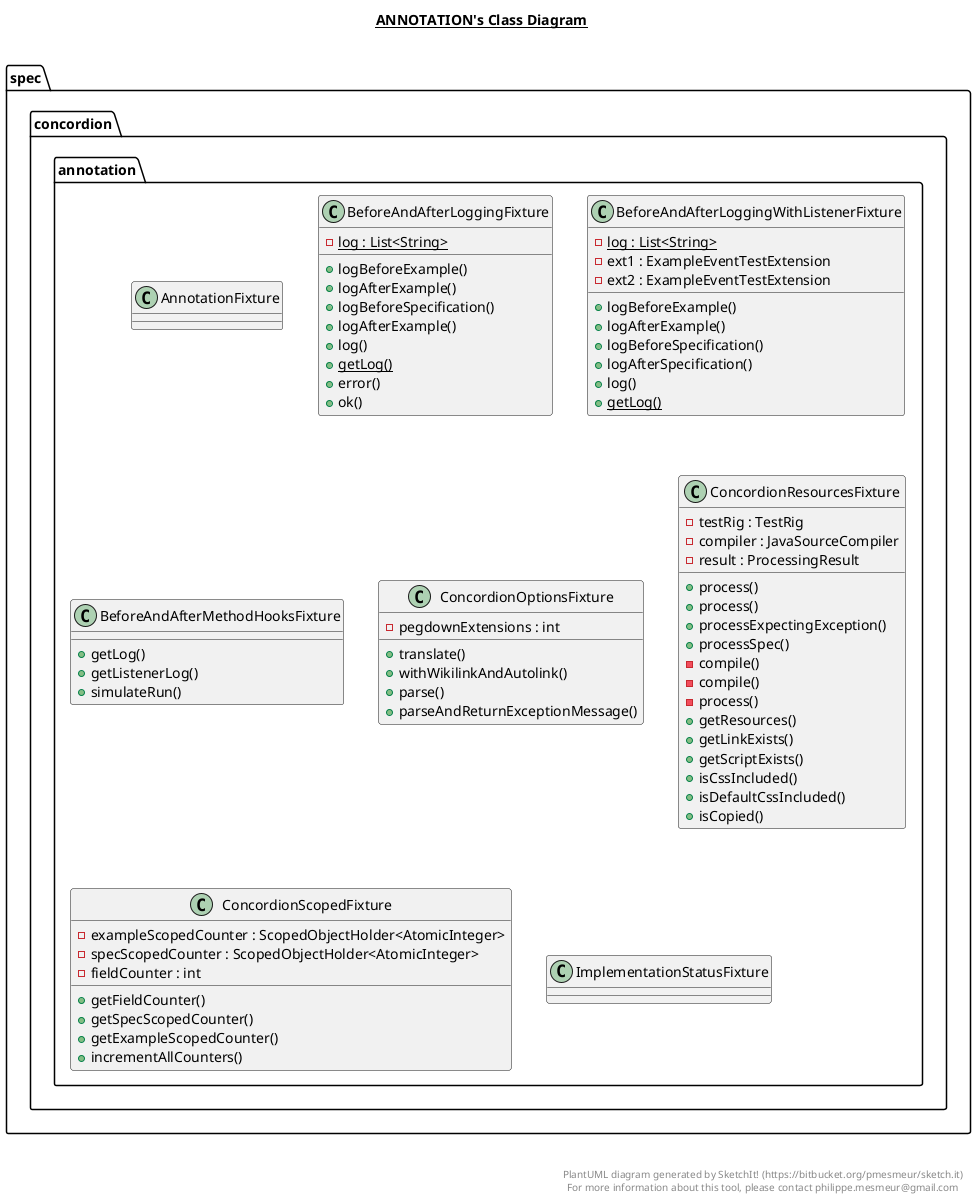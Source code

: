 @startuml

title __ANNOTATION's Class Diagram__\n

  package spec.concordion {
    package spec.concordion.annotation {
      class AnnotationFixture {
      }
    }
  }
  

  package spec.concordion {
    package spec.concordion.annotation {
      class BeforeAndAfterLoggingFixture {
          {static} - log : List<String>
          + logBeforeExample()
          + logAfterExample()
          + logBeforeSpecification()
          + logAfterExample()
          + log()
          {static} + getLog()
          + error()
          + ok()
      }
    }
  }
  

  package spec.concordion {
    package spec.concordion.annotation {
      class BeforeAndAfterLoggingWithListenerFixture {
          {static} - log : List<String>
          - ext1 : ExampleEventTestExtension
          - ext2 : ExampleEventTestExtension
          + logBeforeExample()
          + logAfterExample()
          + logBeforeSpecification()
          + logAfterSpecification()
          + log()
          {static} + getLog()
      }
    }
  }
  

  package spec.concordion {
    package spec.concordion.annotation {
      class BeforeAndAfterMethodHooksFixture {
          + getLog()
          + getListenerLog()
          + simulateRun()
      }
    }
  }
  

  package spec.concordion {
    package spec.concordion.annotation {
      class ConcordionOptionsFixture {
          - pegdownExtensions : int
          + translate()
          + withWikilinkAndAutolink()
          + parse()
          + parseAndReturnExceptionMessage()
      }
    }
  }
  

  package spec.concordion {
    package spec.concordion.annotation {
      class ConcordionResourcesFixture {
          - testRig : TestRig
          - compiler : JavaSourceCompiler
          - result : ProcessingResult
          + process()
          + process()
          + processExpectingException()
          + processSpec()
          - compile()
          - compile()
          - process()
          + getResources()
          + getLinkExists()
          + getScriptExists()
          + isCssIncluded()
          + isDefaultCssIncluded()
          + isCopied()
      }
    }
  }
  

  package spec.concordion {
    package spec.concordion.annotation {
      class ConcordionScopedFixture {
          - exampleScopedCounter : ScopedObjectHolder<AtomicInteger>
          - specScopedCounter : ScopedObjectHolder<AtomicInteger>
          - fieldCounter : int
          + getFieldCounter()
          + getSpecScopedCounter()
          + getExampleScopedCounter()
          + incrementAllCounters()
      }
    }
  }
  

  package spec.concordion {
    package spec.concordion.annotation {
      class ImplementationStatusFixture {
      }
    }
  }
  



right footer


PlantUML diagram generated by SketchIt! (https://bitbucket.org/pmesmeur/sketch.it)
For more information about this tool, please contact philippe.mesmeur@gmail.com
endfooter

@enduml
